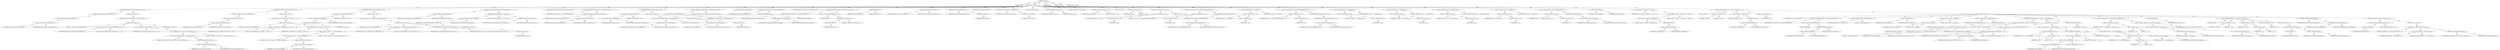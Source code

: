 digraph "execute" {  
"111669149696" [label = <(METHOD,execute)<SUB>140</SUB>> ]
"115964116992" [label = <(PARAM,this)<SUB>140</SUB>> ]
"25769803776" [label = <(BLOCK,&lt;empty&gt;,&lt;empty&gt;)<SUB>140</SUB>> ]
"47244640256" [label = <(CONTROL_STRUCTURE,IF,if (!destinationDirectory.isDirectory()))<SUB>141</SUB>> ]
"30064771072" [label = <(&lt;operator&gt;.logicalNot,!destinationDirectory.isDirectory())<SUB>141</SUB>> ]
"30064771073" [label = <(isDirectory,this.destinationDirectory.isDirectory())<SUB>141</SUB>> ]
"30064771074" [label = <(&lt;operator&gt;.fieldAccess,this.destinationDirectory)<SUB>141</SUB>> ]
"68719476752" [label = <(IDENTIFIER,this,this.destinationDirectory.isDirectory())> ]
"55834574848" [label = <(FIELD_IDENTIFIER,destinationDirectory,destinationDirectory)<SUB>141</SUB>> ]
"25769803777" [label = <(BLOCK,&lt;empty&gt;,&lt;empty&gt;)<SUB>141</SUB>> ]
"30064771075" [label = <(&lt;operator&gt;.throw,throw new BuildException(&quot;destination directory...)<SUB>142</SUB>> ]
"25769803778" [label = <(BLOCK,&lt;empty&gt;,&lt;empty&gt;)<SUB>142</SUB>> ]
"94489280512" [label = <(LOCAL,$obj0: org.apache.tools.ant.BuildException)<SUB>142</SUB>> ]
"30064771076" [label = <(&lt;operator&gt;.assignment,$obj0 = new BuildException(&quot;destination directo...)<SUB>142</SUB>> ]
"68719476753" [label = <(IDENTIFIER,$obj0,$obj0 = new BuildException(&quot;destination directo...)<SUB>142</SUB>> ]
"30064771077" [label = <(&lt;operator&gt;.alloc,new BuildException(&quot;destination directory &quot; + d...)<SUB>142</SUB>> ]
"30064771078" [label = <(&lt;init&gt;,new BuildException(&quot;destination directory &quot; + d...)<SUB>142</SUB>> ]
"68719476754" [label = <(IDENTIFIER,$obj0,new BuildException(&quot;destination directory &quot; + d...)<SUB>142</SUB>> ]
"30064771079" [label = <(&lt;operator&gt;.addition,&quot;destination directory &quot; + destinationDirectory...)<SUB>142</SUB>> ]
"30064771080" [label = <(&lt;operator&gt;.addition,&quot;destination directory &quot; + destinationDirectory...)<SUB>142</SUB>> ]
"90194313216" [label = <(LITERAL,&quot;destination directory &quot;,&quot;destination directory &quot; + destinationDirectory...)<SUB>142</SUB>> ]
"30064771081" [label = <(getPath,this.destinationDirectory.getPath())<SUB>143</SUB>> ]
"30064771082" [label = <(&lt;operator&gt;.fieldAccess,this.destinationDirectory)<SUB>143</SUB>> ]
"68719476755" [label = <(IDENTIFIER,this,this.destinationDirectory.getPath())> ]
"55834574849" [label = <(FIELD_IDENTIFIER,destinationDirectory,destinationDirectory)<SUB>143</SUB>> ]
"90194313217" [label = <(LITERAL,&quot; is not valid&quot;,&quot;destination directory &quot; + destinationDirectory...)<SUB>143</SUB>> ]
"68719476756" [label = <(IDENTIFIER,$obj0,&lt;empty&gt;)<SUB>142</SUB>> ]
"47244640257" [label = <(CONTROL_STRUCTURE,IF,if (!sourceDirectory.isDirectory()))<SUB>146</SUB>> ]
"30064771083" [label = <(&lt;operator&gt;.logicalNot,!sourceDirectory.isDirectory())<SUB>146</SUB>> ]
"30064771084" [label = <(isDirectory,this.sourceDirectory.isDirectory())<SUB>146</SUB>> ]
"30064771085" [label = <(&lt;operator&gt;.fieldAccess,this.sourceDirectory)<SUB>146</SUB>> ]
"68719476757" [label = <(IDENTIFIER,this,this.sourceDirectory.isDirectory())> ]
"55834574850" [label = <(FIELD_IDENTIFIER,sourceDirectory,sourceDirectory)<SUB>146</SUB>> ]
"25769803779" [label = <(BLOCK,&lt;empty&gt;,&lt;empty&gt;)<SUB>146</SUB>> ]
"30064771086" [label = <(&lt;operator&gt;.throw,throw new BuildException(&quot;src directory &quot; + sou...)<SUB>147</SUB>> ]
"25769803780" [label = <(BLOCK,&lt;empty&gt;,&lt;empty&gt;)<SUB>147</SUB>> ]
"94489280513" [label = <(LOCAL,$obj1: org.apache.tools.ant.BuildException)<SUB>147</SUB>> ]
"30064771087" [label = <(&lt;operator&gt;.assignment,$obj1 = new BuildException(&quot;src directory &quot; + s...)<SUB>147</SUB>> ]
"68719476758" [label = <(IDENTIFIER,$obj1,$obj1 = new BuildException(&quot;src directory &quot; + s...)<SUB>147</SUB>> ]
"30064771088" [label = <(&lt;operator&gt;.alloc,new BuildException(&quot;src directory &quot; + sourceDir...)<SUB>147</SUB>> ]
"30064771089" [label = <(&lt;init&gt;,new BuildException(&quot;src directory &quot; + sourceDir...)<SUB>147</SUB>> ]
"68719476759" [label = <(IDENTIFIER,$obj1,new BuildException(&quot;src directory &quot; + sourceDir...)<SUB>147</SUB>> ]
"30064771090" [label = <(&lt;operator&gt;.addition,&quot;src directory &quot; + sourceDirectory.getPath() + ...)<SUB>147</SUB>> ]
"30064771091" [label = <(&lt;operator&gt;.addition,&quot;src directory &quot; + sourceDirectory.getPath())<SUB>147</SUB>> ]
"90194313218" [label = <(LITERAL,&quot;src directory &quot;,&quot;src directory &quot; + sourceDirectory.getPath())<SUB>147</SUB>> ]
"30064771092" [label = <(getPath,this.sourceDirectory.getPath())<SUB>148</SUB>> ]
"30064771093" [label = <(&lt;operator&gt;.fieldAccess,this.sourceDirectory)<SUB>148</SUB>> ]
"68719476760" [label = <(IDENTIFIER,this,this.sourceDirectory.getPath())> ]
"55834574851" [label = <(FIELD_IDENTIFIER,sourceDirectory,sourceDirectory)<SUB>148</SUB>> ]
"90194313219" [label = <(LITERAL,&quot; is not valid&quot;,&quot;src directory &quot; + sourceDirectory.getPath() + ...)<SUB>148</SUB>> ]
"68719476761" [label = <(IDENTIFIER,$obj1,&lt;empty&gt;)<SUB>147</SUB>> ]
"47244640258" [label = <(CONTROL_STRUCTURE,IF,if (destinationPackage == null))<SUB>151</SUB>> ]
"30064771094" [label = <(&lt;operator&gt;.equals,destinationPackage == null)<SUB>151</SUB>> ]
"30064771095" [label = <(&lt;operator&gt;.fieldAccess,this.destinationPackage)<SUB>151</SUB>> ]
"68719476762" [label = <(IDENTIFIER,this,destinationPackage == null)> ]
"55834574852" [label = <(FIELD_IDENTIFIER,destinationPackage,destinationPackage)<SUB>151</SUB>> ]
"90194313220" [label = <(LITERAL,null,destinationPackage == null)<SUB>151</SUB>> ]
"25769803781" [label = <(BLOCK,&lt;empty&gt;,&lt;empty&gt;)<SUB>151</SUB>> ]
"30064771096" [label = <(&lt;operator&gt;.throw,throw new BuildException(&quot;package attribute mus...)<SUB>152</SUB>> ]
"25769803782" [label = <(BLOCK,&lt;empty&gt;,&lt;empty&gt;)<SUB>152</SUB>> ]
"94489280514" [label = <(LOCAL,$obj2: org.apache.tools.ant.BuildException)<SUB>152</SUB>> ]
"30064771097" [label = <(&lt;operator&gt;.assignment,$obj2 = new BuildException(&quot;package attribute m...)<SUB>152</SUB>> ]
"68719476763" [label = <(IDENTIFIER,$obj2,$obj2 = new BuildException(&quot;package attribute m...)<SUB>152</SUB>> ]
"30064771098" [label = <(&lt;operator&gt;.alloc,new BuildException(&quot;package attribute must be p...)<SUB>152</SUB>> ]
"30064771099" [label = <(&lt;init&gt;,new BuildException(&quot;package attribute must be p...)<SUB>152</SUB>> ]
"68719476764" [label = <(IDENTIFIER,$obj2,new BuildException(&quot;package attribute must be p...)<SUB>152</SUB>> ]
"90194313221" [label = <(LITERAL,&quot;package attribute must be present.&quot;,new BuildException(&quot;package attribute must be p...)<SUB>152</SUB>> ]
"30064771100" [label = <(getLocation,getLocation())<SUB>153</SUB>> ]
"68719476736" [label = <(IDENTIFIER,this,getLocation())<SUB>153</SUB>> ]
"68719476765" [label = <(IDENTIFIER,$obj2,&lt;empty&gt;)<SUB>152</SUB>> ]
"30064771101" [label = <(&lt;operator&gt;.assignment,this.pathToPackage = this.destinationPackage.re...)<SUB>157</SUB>> ]
"30064771102" [label = <(&lt;operator&gt;.fieldAccess,this.pathToPackage)<SUB>157</SUB>> ]
"68719476766" [label = <(IDENTIFIER,this,this.pathToPackage = this.destinationPackage.re...)> ]
"55834574853" [label = <(FIELD_IDENTIFIER,pathToPackage,pathToPackage)<SUB>157</SUB>> ]
"30064771103" [label = <(replace,this.destinationPackage.replace('.', File.separ...)<SUB>158</SUB>> ]
"30064771104" [label = <(&lt;operator&gt;.fieldAccess,this.destinationPackage)<SUB>158</SUB>> ]
"68719476737" [label = <(IDENTIFIER,this,this.destinationPackage.replace('.', File.separ...)<SUB>158</SUB>> ]
"55834574854" [label = <(FIELD_IDENTIFIER,destinationPackage,destinationPackage)<SUB>158</SUB>> ]
"90194313222" [label = <(LITERAL,'.',this.destinationPackage.replace('.', File.separ...)<SUB>158</SUB>> ]
"30064771105" [label = <(&lt;operator&gt;.fieldAccess,File.separatorChar)<SUB>158</SUB>> ]
"68719476767" [label = <(IDENTIFIER,File,this.destinationPackage.replace('.', File.separ...)<SUB>158</SUB>> ]
"55834574855" [label = <(FIELD_IDENTIFIER,separatorChar,separatorChar)<SUB>158</SUB>> ]
"94489280515" [label = <(LOCAL,DirectoryScanner ds: org.apache.tools.ant.DirectoryScanner)<SUB>160</SUB>> ]
"30064771106" [label = <(&lt;operator&gt;.assignment,DirectoryScanner ds = super.getDirectoryScanner...)<SUB>160</SUB>> ]
"68719476768" [label = <(IDENTIFIER,ds,DirectoryScanner ds = super.getDirectoryScanner...)<SUB>160</SUB>> ]
"30064771107" [label = <(getDirectoryScanner,getDirectoryScanner(sourceDirectory))<SUB>160</SUB>> ]
"68719476769" [label = <(IDENTIFIER,super,getDirectoryScanner(sourceDirectory))<SUB>160</SUB>> ]
"30064771108" [label = <(&lt;operator&gt;.fieldAccess,this.sourceDirectory)<SUB>160</SUB>> ]
"68719476770" [label = <(IDENTIFIER,this,getDirectoryScanner(sourceDirectory))> ]
"55834574856" [label = <(FIELD_IDENTIFIER,sourceDirectory,sourceDirectory)<SUB>160</SUB>> ]
"47244640259" [label = <(CONTROL_STRUCTURE,IF,if (compileClasspath == null))<SUB>163</SUB>> ]
"30064771109" [label = <(&lt;operator&gt;.equals,compileClasspath == null)<SUB>163</SUB>> ]
"30064771110" [label = <(&lt;operator&gt;.fieldAccess,this.compileClasspath)<SUB>163</SUB>> ]
"68719476771" [label = <(IDENTIFIER,this,compileClasspath == null)> ]
"55834574857" [label = <(FIELD_IDENTIFIER,compileClasspath,compileClasspath)<SUB>163</SUB>> ]
"90194313223" [label = <(LITERAL,null,compileClasspath == null)<SUB>163</SUB>> ]
"25769803783" [label = <(BLOCK,&lt;empty&gt;,&lt;empty&gt;)<SUB>163</SUB>> ]
"30064771111" [label = <(&lt;operator&gt;.assignment,this.compileClasspath = new Path(getProject()))<SUB>164</SUB>> ]
"30064771112" [label = <(&lt;operator&gt;.fieldAccess,this.compileClasspath)<SUB>164</SUB>> ]
"68719476772" [label = <(IDENTIFIER,this,this.compileClasspath = new Path(getProject()))> ]
"55834574858" [label = <(FIELD_IDENTIFIER,compileClasspath,compileClasspath)<SUB>164</SUB>> ]
"30064771113" [label = <(&lt;operator&gt;.alloc,new Path(getProject()))<SUB>164</SUB>> ]
"30064771114" [label = <(&lt;init&gt;,new Path(getProject()))<SUB>164</SUB>> ]
"30064771115" [label = <(&lt;operator&gt;.fieldAccess,this.compileClasspath)<SUB>164</SUB>> ]
"68719476773" [label = <(IDENTIFIER,this,new Path(getProject()))> ]
"55834574859" [label = <(FIELD_IDENTIFIER,compileClasspath,compileClasspath)<SUB>164</SUB>> ]
"30064771116" [label = <(getProject,getProject())<SUB>164</SUB>> ]
"68719476738" [label = <(IDENTIFIER,this,getProject())<SUB>164</SUB>> ]
"30064771117" [label = <(&lt;operator&gt;.assignment,this.compileClasspath = compileClasspath.concat...)<SUB>167</SUB>> ]
"30064771118" [label = <(&lt;operator&gt;.fieldAccess,this.compileClasspath)<SUB>167</SUB>> ]
"68719476774" [label = <(IDENTIFIER,this,this.compileClasspath = compileClasspath.concat...)> ]
"55834574860" [label = <(FIELD_IDENTIFIER,compileClasspath,compileClasspath)<SUB>167</SUB>> ]
"30064771119" [label = <(concatSystemClasspath,this.compileClasspath.concatSystemClasspath())<SUB>167</SUB>> ]
"30064771120" [label = <(&lt;operator&gt;.fieldAccess,this.compileClasspath)<SUB>167</SUB>> ]
"68719476775" [label = <(IDENTIFIER,this,this.compileClasspath.concatSystemClasspath())> ]
"55834574861" [label = <(FIELD_IDENTIFIER,compileClasspath,compileClasspath)<SUB>167</SUB>> ]
"94489280516" [label = <(LOCAL,String[] files: java.lang.String[])<SUB>168</SUB>> ]
"30064771121" [label = <(&lt;operator&gt;.assignment,String[] files = ds.getIncludedFiles())<SUB>168</SUB>> ]
"68719476776" [label = <(IDENTIFIER,files,String[] files = ds.getIncludedFiles())<SUB>168</SUB>> ]
"30064771122" [label = <(getIncludedFiles,getIncludedFiles())<SUB>168</SUB>> ]
"68719476777" [label = <(IDENTIFIER,ds,getIncludedFiles())<SUB>168</SUB>> ]
"94489280517" [label = <(LOCAL,Java helperTask: org.apache.tools.ant.taskdefs.Java)<SUB>174</SUB>> ]
"30064771123" [label = <(&lt;operator&gt;.assignment,Java helperTask = (Java) getProject().createTas...)<SUB>174</SUB>> ]
"68719476778" [label = <(IDENTIFIER,helperTask,Java helperTask = (Java) getProject().createTas...)<SUB>174</SUB>> ]
"30064771124" [label = <(&lt;operator&gt;.cast,(Java) getProject().createTask(&quot;java&quot;))<SUB>174</SUB>> ]
"180388626432" [label = <(TYPE_REF,Java,Java)<SUB>174</SUB>> ]
"30064771125" [label = <(createTask,getProject().createTask(&quot;java&quot;))<SUB>174</SUB>> ]
"30064771126" [label = <(getProject,getProject())<SUB>174</SUB>> ]
"68719476739" [label = <(IDENTIFIER,this,getProject())<SUB>174</SUB>> ]
"90194313224" [label = <(LITERAL,&quot;java&quot;,getProject().createTask(&quot;java&quot;))<SUB>174</SUB>> ]
"30064771127" [label = <(setFork,setFork(true))<SUB>175</SUB>> ]
"68719476779" [label = <(IDENTIFIER,helperTask,setFork(true))<SUB>175</SUB>> ]
"90194313225" [label = <(LITERAL,true,setFork(true))<SUB>175</SUB>> ]
"30064771128" [label = <(setClassname,setClassname(&quot;weblogic.jspc&quot;))<SUB>176</SUB>> ]
"68719476780" [label = <(IDENTIFIER,helperTask,setClassname(&quot;weblogic.jspc&quot;))<SUB>176</SUB>> ]
"90194313226" [label = <(LITERAL,&quot;weblogic.jspc&quot;,setClassname(&quot;weblogic.jspc&quot;))<SUB>176</SUB>> ]
"30064771129" [label = <(setTaskName,setTaskName(getTaskName()))<SUB>177</SUB>> ]
"68719476781" [label = <(IDENTIFIER,helperTask,setTaskName(getTaskName()))<SUB>177</SUB>> ]
"30064771130" [label = <(getTaskName,getTaskName())<SUB>177</SUB>> ]
"68719476740" [label = <(IDENTIFIER,this,getTaskName())<SUB>177</SUB>> ]
"94489280518" [label = <(LOCAL,String[] args: java.lang.String[])<SUB>178</SUB>> ]
"30064771131" [label = <(&lt;operator&gt;.assignment,String[] args = new String[12])<SUB>178</SUB>> ]
"68719476782" [label = <(IDENTIFIER,args,String[] args = new String[12])<SUB>178</SUB>> ]
"30064771132" [label = <(&lt;operator&gt;.alloc,new String[12])> ]
"90194313227" [label = <(LITERAL,12,new String[12])<SUB>178</SUB>> ]
"94489280519" [label = <(LOCAL,File jspFile: java.io.File)<SUB>180</SUB>> ]
"30064771133" [label = <(&lt;operator&gt;.assignment,File jspFile = null)<SUB>180</SUB>> ]
"68719476783" [label = <(IDENTIFIER,jspFile,File jspFile = null)<SUB>180</SUB>> ]
"90194313228" [label = <(LITERAL,null,File jspFile = null)<SUB>180</SUB>> ]
"94489280520" [label = <(LOCAL,String parents: java.lang.String)<SUB>181</SUB>> ]
"30064771134" [label = <(&lt;operator&gt;.assignment,String parents = &quot;&quot;)<SUB>181</SUB>> ]
"68719476784" [label = <(IDENTIFIER,parents,String parents = &quot;&quot;)<SUB>181</SUB>> ]
"90194313229" [label = <(LITERAL,&quot;&quot;,String parents = &quot;&quot;)<SUB>181</SUB>> ]
"94489280521" [label = <(LOCAL,int j: int)<SUB>182</SUB>> ]
"30064771135" [label = <(&lt;operator&gt;.assignment,int j = 0)<SUB>182</SUB>> ]
"68719476785" [label = <(IDENTIFIER,j,int j = 0)<SUB>182</SUB>> ]
"90194313230" [label = <(LITERAL,0,int j = 0)<SUB>182</SUB>> ]
"30064771136" [label = <(&lt;operator&gt;.assignment,args[j++] = &quot;-d&quot;)<SUB>184</SUB>> ]
"30064771137" [label = <(&lt;operator&gt;.indexAccess,args[j++])<SUB>184</SUB>> ]
"68719476786" [label = <(IDENTIFIER,args,args[j++] = &quot;-d&quot;)<SUB>184</SUB>> ]
"30064771138" [label = <(&lt;operator&gt;.postIncrement,j++)<SUB>184</SUB>> ]
"68719476787" [label = <(IDENTIFIER,j,j++)<SUB>184</SUB>> ]
"90194313231" [label = <(LITERAL,&quot;-d&quot;,args[j++] = &quot;-d&quot;)<SUB>184</SUB>> ]
"30064771139" [label = <(&lt;operator&gt;.assignment,args[j++] = destinationDirectory.getAbsolutePat...)<SUB>185</SUB>> ]
"30064771140" [label = <(&lt;operator&gt;.indexAccess,args[j++])<SUB>185</SUB>> ]
"68719476788" [label = <(IDENTIFIER,args,args[j++] = destinationDirectory.getAbsolutePat...)<SUB>185</SUB>> ]
"30064771141" [label = <(&lt;operator&gt;.postIncrement,j++)<SUB>185</SUB>> ]
"68719476789" [label = <(IDENTIFIER,j,j++)<SUB>185</SUB>> ]
"30064771142" [label = <(trim,this.destinationDirectory.getAbsolutePath().trim())<SUB>185</SUB>> ]
"30064771143" [label = <(getAbsolutePath,this.destinationDirectory.getAbsolutePath())<SUB>185</SUB>> ]
"30064771144" [label = <(&lt;operator&gt;.fieldAccess,this.destinationDirectory)<SUB>185</SUB>> ]
"68719476790" [label = <(IDENTIFIER,this,this.destinationDirectory.getAbsolutePath())> ]
"55834574862" [label = <(FIELD_IDENTIFIER,destinationDirectory,destinationDirectory)<SUB>185</SUB>> ]
"30064771145" [label = <(&lt;operator&gt;.assignment,args[j++] = &quot;-docroot&quot;)<SUB>186</SUB>> ]
"30064771146" [label = <(&lt;operator&gt;.indexAccess,args[j++])<SUB>186</SUB>> ]
"68719476791" [label = <(IDENTIFIER,args,args[j++] = &quot;-docroot&quot;)<SUB>186</SUB>> ]
"30064771147" [label = <(&lt;operator&gt;.postIncrement,j++)<SUB>186</SUB>> ]
"68719476792" [label = <(IDENTIFIER,j,j++)<SUB>186</SUB>> ]
"90194313232" [label = <(LITERAL,&quot;-docroot&quot;,args[j++] = &quot;-docroot&quot;)<SUB>186</SUB>> ]
"30064771148" [label = <(&lt;operator&gt;.assignment,args[j++] = sourceDirectory.getAbsolutePath().t...)<SUB>187</SUB>> ]
"30064771149" [label = <(&lt;operator&gt;.indexAccess,args[j++])<SUB>187</SUB>> ]
"68719476793" [label = <(IDENTIFIER,args,args[j++] = sourceDirectory.getAbsolutePath().t...)<SUB>187</SUB>> ]
"30064771150" [label = <(&lt;operator&gt;.postIncrement,j++)<SUB>187</SUB>> ]
"68719476794" [label = <(IDENTIFIER,j,j++)<SUB>187</SUB>> ]
"30064771151" [label = <(trim,this.sourceDirectory.getAbsolutePath().trim())<SUB>187</SUB>> ]
"30064771152" [label = <(getAbsolutePath,this.sourceDirectory.getAbsolutePath())<SUB>187</SUB>> ]
"30064771153" [label = <(&lt;operator&gt;.fieldAccess,this.sourceDirectory)<SUB>187</SUB>> ]
"68719476795" [label = <(IDENTIFIER,this,this.sourceDirectory.getAbsolutePath())> ]
"55834574863" [label = <(FIELD_IDENTIFIER,sourceDirectory,sourceDirectory)<SUB>187</SUB>> ]
"30064771154" [label = <(&lt;operator&gt;.assignment,args[j++] = &quot;-keepgenerated&quot;)<SUB>188</SUB>> ]
"30064771155" [label = <(&lt;operator&gt;.indexAccess,args[j++])<SUB>188</SUB>> ]
"68719476796" [label = <(IDENTIFIER,args,args[j++] = &quot;-keepgenerated&quot;)<SUB>188</SUB>> ]
"30064771156" [label = <(&lt;operator&gt;.postIncrement,j++)<SUB>188</SUB>> ]
"68719476797" [label = <(IDENTIFIER,j,j++)<SUB>188</SUB>> ]
"90194313233" [label = <(LITERAL,&quot;-keepgenerated&quot;,args[j++] = &quot;-keepgenerated&quot;)<SUB>188</SUB>> ]
"30064771157" [label = <(&lt;operator&gt;.assignment,args[j++] = &quot;-compilerclass&quot;)<SUB>191</SUB>> ]
"30064771158" [label = <(&lt;operator&gt;.indexAccess,args[j++])<SUB>191</SUB>> ]
"68719476798" [label = <(IDENTIFIER,args,args[j++] = &quot;-compilerclass&quot;)<SUB>191</SUB>> ]
"30064771159" [label = <(&lt;operator&gt;.postIncrement,j++)<SUB>191</SUB>> ]
"68719476799" [label = <(IDENTIFIER,j,j++)<SUB>191</SUB>> ]
"90194313234" [label = <(LITERAL,&quot;-compilerclass&quot;,args[j++] = &quot;-compilerclass&quot;)<SUB>191</SUB>> ]
"30064771160" [label = <(&lt;operator&gt;.assignment,args[j++] = &quot;sun.tools.javac.Main&quot;)<SUB>192</SUB>> ]
"30064771161" [label = <(&lt;operator&gt;.indexAccess,args[j++])<SUB>192</SUB>> ]
"68719476800" [label = <(IDENTIFIER,args,args[j++] = &quot;sun.tools.javac.Main&quot;)<SUB>192</SUB>> ]
"30064771162" [label = <(&lt;operator&gt;.postIncrement,j++)<SUB>192</SUB>> ]
"68719476801" [label = <(IDENTIFIER,j,j++)<SUB>192</SUB>> ]
"90194313235" [label = <(LITERAL,&quot;sun.tools.javac.Main&quot;,args[j++] = &quot;sun.tools.javac.Main&quot;)<SUB>192</SUB>> ]
"30064771163" [label = <(&lt;operator&gt;.assignment,args[j++] = &quot;-classpath&quot;)<SUB>196</SUB>> ]
"30064771164" [label = <(&lt;operator&gt;.indexAccess,args[j++])<SUB>196</SUB>> ]
"68719476802" [label = <(IDENTIFIER,args,args[j++] = &quot;-classpath&quot;)<SUB>196</SUB>> ]
"30064771165" [label = <(&lt;operator&gt;.postIncrement,j++)<SUB>196</SUB>> ]
"68719476803" [label = <(IDENTIFIER,j,j++)<SUB>196</SUB>> ]
"90194313236" [label = <(LITERAL,&quot;-classpath&quot;,args[j++] = &quot;-classpath&quot;)<SUB>196</SUB>> ]
"30064771166" [label = <(&lt;operator&gt;.assignment,args[j++] = compileClasspath.toString())<SUB>197</SUB>> ]
"30064771167" [label = <(&lt;operator&gt;.indexAccess,args[j++])<SUB>197</SUB>> ]
"68719476804" [label = <(IDENTIFIER,args,args[j++] = compileClasspath.toString())<SUB>197</SUB>> ]
"30064771168" [label = <(&lt;operator&gt;.postIncrement,j++)<SUB>197</SUB>> ]
"68719476805" [label = <(IDENTIFIER,j,j++)<SUB>197</SUB>> ]
"30064771169" [label = <(toString,this.compileClasspath.toString())<SUB>197</SUB>> ]
"30064771170" [label = <(&lt;operator&gt;.fieldAccess,this.compileClasspath)<SUB>197</SUB>> ]
"68719476806" [label = <(IDENTIFIER,this,this.compileClasspath.toString())> ]
"55834574864" [label = <(FIELD_IDENTIFIER,compileClasspath,compileClasspath)<SUB>197</SUB>> ]
"30064771171" [label = <(scanDir,this.scanDir(files))<SUB>199</SUB>> ]
"68719476741" [label = <(IDENTIFIER,this,this.scanDir(files))<SUB>199</SUB>> ]
"68719476807" [label = <(IDENTIFIER,files,this.scanDir(files))<SUB>199</SUB>> ]
"30064771172" [label = <(log,log(&quot;Compiling &quot; + filesToDo.size() + &quot; JSP fil...)<SUB>200</SUB>> ]
"68719476742" [label = <(IDENTIFIER,this,log(&quot;Compiling &quot; + filesToDo.size() + &quot; JSP fil...)<SUB>200</SUB>> ]
"30064771173" [label = <(&lt;operator&gt;.addition,&quot;Compiling &quot; + filesToDo.size() + &quot; JSP files&quot;)<SUB>200</SUB>> ]
"30064771174" [label = <(&lt;operator&gt;.addition,&quot;Compiling &quot; + filesToDo.size())<SUB>200</SUB>> ]
"90194313237" [label = <(LITERAL,&quot;Compiling &quot;,&quot;Compiling &quot; + filesToDo.size())<SUB>200</SUB>> ]
"30064771175" [label = <(size,this.filesToDo.size())<SUB>200</SUB>> ]
"30064771176" [label = <(&lt;operator&gt;.fieldAccess,this.filesToDo)<SUB>200</SUB>> ]
"68719476808" [label = <(IDENTIFIER,this,this.filesToDo.size())> ]
"55834574865" [label = <(FIELD_IDENTIFIER,filesToDo,filesToDo)<SUB>200</SUB>> ]
"90194313238" [label = <(LITERAL,&quot; JSP files&quot;,&quot;Compiling &quot; + filesToDo.size() + &quot; JSP files&quot;)<SUB>200</SUB>> ]
"47244640260" [label = <(CONTROL_STRUCTURE,FOR,for (int i = 0; Some(i &lt; filesToDo.size()); i++))<SUB>202</SUB>> ]
"94489280522" [label = <(LOCAL,int i: int)<SUB>202</SUB>> ]
"30064771177" [label = <(&lt;operator&gt;.assignment,int i = 0)<SUB>202</SUB>> ]
"68719476809" [label = <(IDENTIFIER,i,int i = 0)<SUB>202</SUB>> ]
"90194313239" [label = <(LITERAL,0,int i = 0)<SUB>202</SUB>> ]
"30064771178" [label = <(&lt;operator&gt;.lessThan,i &lt; filesToDo.size())<SUB>202</SUB>> ]
"68719476810" [label = <(IDENTIFIER,i,i &lt; filesToDo.size())<SUB>202</SUB>> ]
"30064771179" [label = <(size,this.filesToDo.size())<SUB>202</SUB>> ]
"30064771180" [label = <(&lt;operator&gt;.fieldAccess,this.filesToDo)<SUB>202</SUB>> ]
"68719476811" [label = <(IDENTIFIER,this,this.filesToDo.size())> ]
"55834574866" [label = <(FIELD_IDENTIFIER,filesToDo,filesToDo)<SUB>202</SUB>> ]
"30064771181" [label = <(&lt;operator&gt;.postIncrement,i++)<SUB>202</SUB>> ]
"68719476812" [label = <(IDENTIFIER,i,i++)<SUB>202</SUB>> ]
"25769803784" [label = <(BLOCK,&lt;empty&gt;,&lt;empty&gt;)<SUB>202</SUB>> ]
"94489280523" [label = <(LOCAL,String filename: java.lang.String)<SUB>207</SUB>> ]
"30064771182" [label = <(&lt;operator&gt;.assignment,String filename = (String) filesToDo.elementAt(i))<SUB>207</SUB>> ]
"68719476813" [label = <(IDENTIFIER,filename,String filename = (String) filesToDo.elementAt(i))<SUB>207</SUB>> ]
"30064771183" [label = <(&lt;operator&gt;.cast,(String) filesToDo.elementAt(i))<SUB>207</SUB>> ]
"180388626433" [label = <(TYPE_REF,String,String)<SUB>207</SUB>> ]
"30064771184" [label = <(elementAt,this.filesToDo.elementAt(i))<SUB>207</SUB>> ]
"30064771185" [label = <(&lt;operator&gt;.fieldAccess,this.filesToDo)<SUB>207</SUB>> ]
"68719476814" [label = <(IDENTIFIER,this,this.filesToDo.elementAt(i))> ]
"55834574867" [label = <(FIELD_IDENTIFIER,filesToDo,filesToDo)<SUB>207</SUB>> ]
"68719476815" [label = <(IDENTIFIER,i,this.filesToDo.elementAt(i))<SUB>207</SUB>> ]
"30064771186" [label = <(&lt;operator&gt;.assignment,jspFile = new File(filename))<SUB>208</SUB>> ]
"68719476816" [label = <(IDENTIFIER,jspFile,jspFile = new File(filename))<SUB>208</SUB>> ]
"30064771187" [label = <(&lt;operator&gt;.alloc,new File(filename))<SUB>208</SUB>> ]
"30064771188" [label = <(&lt;init&gt;,new File(filename))<SUB>208</SUB>> ]
"68719476817" [label = <(IDENTIFIER,jspFile,new File(filename))<SUB>208</SUB>> ]
"68719476818" [label = <(IDENTIFIER,filename,new File(filename))<SUB>208</SUB>> ]
"30064771189" [label = <(&lt;operator&gt;.assignment,args[j] = &quot;-package&quot;)<SUB>209</SUB>> ]
"30064771190" [label = <(&lt;operator&gt;.indexAccess,args[j])<SUB>209</SUB>> ]
"68719476819" [label = <(IDENTIFIER,args,args[j] = &quot;-package&quot;)<SUB>209</SUB>> ]
"68719476820" [label = <(IDENTIFIER,j,args[j] = &quot;-package&quot;)<SUB>209</SUB>> ]
"90194313240" [label = <(LITERAL,&quot;-package&quot;,args[j] = &quot;-package&quot;)<SUB>209</SUB>> ]
"30064771191" [label = <(&lt;operator&gt;.assignment,parents = jspFile.getParent())<SUB>210</SUB>> ]
"68719476821" [label = <(IDENTIFIER,parents,parents = jspFile.getParent())<SUB>210</SUB>> ]
"30064771192" [label = <(getParent,jspFile.getParent())<SUB>210</SUB>> ]
"68719476822" [label = <(IDENTIFIER,jspFile,jspFile.getParent())<SUB>210</SUB>> ]
"47244640261" [label = <(CONTROL_STRUCTURE,IF,if ((parents != null) &amp;&amp; (!(&quot;&quot;).equals(parents))))<SUB>211</SUB>> ]
"30064771193" [label = <(&lt;operator&gt;.logicalAnd,(parents != null) &amp;&amp; (!(&quot;&quot;).equals(parents)))<SUB>211</SUB>> ]
"30064771194" [label = <(&lt;operator&gt;.notEquals,parents != null)<SUB>211</SUB>> ]
"68719476823" [label = <(IDENTIFIER,parents,parents != null)<SUB>211</SUB>> ]
"90194313241" [label = <(LITERAL,null,parents != null)<SUB>211</SUB>> ]
"30064771195" [label = <(&lt;operator&gt;.logicalNot,!(&quot;&quot;).equals(parents))<SUB>211</SUB>> ]
"30064771196" [label = <(equals,this.equals(parents))<SUB>211</SUB>> ]
"90194313242" [label = <(LITERAL,&quot;&quot;,this.equals(parents))<SUB>211</SUB>> ]
"68719476824" [label = <(IDENTIFIER,parents,this.equals(parents))<SUB>211</SUB>> ]
"25769803785" [label = <(BLOCK,&lt;empty&gt;,&lt;empty&gt;)<SUB>211</SUB>> ]
"30064771197" [label = <(&lt;operator&gt;.assignment,parents = this.replaceString(parents, File.sepa...)<SUB>212</SUB>> ]
"68719476825" [label = <(IDENTIFIER,parents,parents = this.replaceString(parents, File.sepa...)<SUB>212</SUB>> ]
"30064771198" [label = <(replaceString,this.replaceString(parents, File.separator, &quot;_.&quot;))<SUB>212</SUB>> ]
"68719476743" [label = <(IDENTIFIER,this,this.replaceString(parents, File.separator, &quot;_.&quot;))<SUB>212</SUB>> ]
"68719476826" [label = <(IDENTIFIER,parents,this.replaceString(parents, File.separator, &quot;_.&quot;))<SUB>212</SUB>> ]
"30064771199" [label = <(&lt;operator&gt;.fieldAccess,File.separator)<SUB>212</SUB>> ]
"68719476827" [label = <(IDENTIFIER,File,this.replaceString(parents, File.separator, &quot;_.&quot;))<SUB>212</SUB>> ]
"55834574868" [label = <(FIELD_IDENTIFIER,separator,separator)<SUB>212</SUB>> ]
"90194313243" [label = <(LITERAL,&quot;_.&quot;,this.replaceString(parents, File.separator, &quot;_.&quot;))<SUB>212</SUB>> ]
"30064771200" [label = <(&lt;operator&gt;.assignment,args[j + 1] = destinationPackage + &quot;.&quot; + &quot;_&quot; + ...)<SUB>213</SUB>> ]
"30064771201" [label = <(&lt;operator&gt;.indexAccess,args[j + 1])<SUB>213</SUB>> ]
"68719476828" [label = <(IDENTIFIER,args,args[j + 1] = destinationPackage + &quot;.&quot; + &quot;_&quot; + ...)<SUB>213</SUB>> ]
"30064771202" [label = <(&lt;operator&gt;.addition,j + 1)<SUB>213</SUB>> ]
"68719476829" [label = <(IDENTIFIER,j,j + 1)<SUB>213</SUB>> ]
"90194313244" [label = <(LITERAL,1,j + 1)<SUB>213</SUB>> ]
"30064771203" [label = <(&lt;operator&gt;.addition,destinationPackage + &quot;.&quot; + &quot;_&quot; + parents)<SUB>213</SUB>> ]
"30064771204" [label = <(&lt;operator&gt;.addition,destinationPackage + &quot;.&quot; + &quot;_&quot;)<SUB>213</SUB>> ]
"30064771205" [label = <(&lt;operator&gt;.addition,destinationPackage + &quot;.&quot;)<SUB>213</SUB>> ]
"30064771206" [label = <(&lt;operator&gt;.fieldAccess,this.destinationPackage)<SUB>213</SUB>> ]
"68719476830" [label = <(IDENTIFIER,this,destinationPackage + &quot;.&quot;)> ]
"55834574869" [label = <(FIELD_IDENTIFIER,destinationPackage,destinationPackage)<SUB>213</SUB>> ]
"90194313245" [label = <(LITERAL,&quot;.&quot;,destinationPackage + &quot;.&quot;)<SUB>213</SUB>> ]
"90194313246" [label = <(LITERAL,&quot;_&quot;,destinationPackage + &quot;.&quot; + &quot;_&quot;)<SUB>213</SUB>> ]
"68719476831" [label = <(IDENTIFIER,parents,destinationPackage + &quot;.&quot; + &quot;_&quot; + parents)<SUB>213</SUB>> ]
"47244640262" [label = <(CONTROL_STRUCTURE,ELSE,else)<SUB>214</SUB>> ]
"25769803786" [label = <(BLOCK,&lt;empty&gt;,&lt;empty&gt;)<SUB>214</SUB>> ]
"30064771207" [label = <(&lt;operator&gt;.assignment,args[j + 1] = destinationPackage)<SUB>215</SUB>> ]
"30064771208" [label = <(&lt;operator&gt;.indexAccess,args[j + 1])<SUB>215</SUB>> ]
"68719476832" [label = <(IDENTIFIER,args,args[j + 1] = destinationPackage)<SUB>215</SUB>> ]
"30064771209" [label = <(&lt;operator&gt;.addition,j + 1)<SUB>215</SUB>> ]
"68719476833" [label = <(IDENTIFIER,j,j + 1)<SUB>215</SUB>> ]
"90194313247" [label = <(LITERAL,1,j + 1)<SUB>215</SUB>> ]
"30064771210" [label = <(&lt;operator&gt;.fieldAccess,this.destinationPackage)<SUB>215</SUB>> ]
"68719476834" [label = <(IDENTIFIER,this,args[j + 1] = destinationPackage)> ]
"55834574870" [label = <(FIELD_IDENTIFIER,destinationPackage,destinationPackage)<SUB>215</SUB>> ]
"30064771211" [label = <(&lt;operator&gt;.assignment,args[j + 2] = sourceDirectory + File.separator ...)<SUB>219</SUB>> ]
"30064771212" [label = <(&lt;operator&gt;.indexAccess,args[j + 2])<SUB>219</SUB>> ]
"68719476835" [label = <(IDENTIFIER,args,args[j + 2] = sourceDirectory + File.separator ...)<SUB>219</SUB>> ]
"30064771213" [label = <(&lt;operator&gt;.addition,j + 2)<SUB>219</SUB>> ]
"68719476836" [label = <(IDENTIFIER,j,j + 2)<SUB>219</SUB>> ]
"90194313248" [label = <(LITERAL,2,j + 2)<SUB>219</SUB>> ]
"30064771214" [label = <(&lt;operator&gt;.addition,sourceDirectory + File.separator + filename)<SUB>219</SUB>> ]
"30064771215" [label = <(&lt;operator&gt;.addition,sourceDirectory + File.separator)<SUB>219</SUB>> ]
"30064771216" [label = <(&lt;operator&gt;.fieldAccess,this.sourceDirectory)<SUB>219</SUB>> ]
"68719476837" [label = <(IDENTIFIER,this,sourceDirectory + File.separator)> ]
"55834574871" [label = <(FIELD_IDENTIFIER,sourceDirectory,sourceDirectory)<SUB>219</SUB>> ]
"30064771217" [label = <(&lt;operator&gt;.fieldAccess,File.separator)<SUB>219</SUB>> ]
"68719476838" [label = <(IDENTIFIER,File,sourceDirectory + File.separator)<SUB>219</SUB>> ]
"55834574872" [label = <(FIELD_IDENTIFIER,separator,separator)<SUB>219</SUB>> ]
"68719476839" [label = <(IDENTIFIER,filename,sourceDirectory + File.separator + filename)<SUB>219</SUB>> ]
"30064771218" [label = <(clearArgs,clearArgs())<SUB>220</SUB>> ]
"68719476840" [label = <(IDENTIFIER,helperTask,clearArgs())<SUB>220</SUB>> ]
"47244640263" [label = <(CONTROL_STRUCTURE,FOR,for (int x = 0; Some(x &lt; j + 3); x++))<SUB>222</SUB>> ]
"94489280524" [label = <(LOCAL,int x: int)<SUB>222</SUB>> ]
"30064771219" [label = <(&lt;operator&gt;.assignment,int x = 0)<SUB>222</SUB>> ]
"68719476841" [label = <(IDENTIFIER,x,int x = 0)<SUB>222</SUB>> ]
"90194313249" [label = <(LITERAL,0,int x = 0)<SUB>222</SUB>> ]
"30064771220" [label = <(&lt;operator&gt;.lessThan,x &lt; j + 3)<SUB>222</SUB>> ]
"68719476842" [label = <(IDENTIFIER,x,x &lt; j + 3)<SUB>222</SUB>> ]
"30064771221" [label = <(&lt;operator&gt;.addition,j + 3)<SUB>222</SUB>> ]
"68719476843" [label = <(IDENTIFIER,j,j + 3)<SUB>222</SUB>> ]
"90194313250" [label = <(LITERAL,3,j + 3)<SUB>222</SUB>> ]
"30064771222" [label = <(&lt;operator&gt;.postIncrement,x++)<SUB>222</SUB>> ]
"68719476844" [label = <(IDENTIFIER,x,x++)<SUB>222</SUB>> ]
"25769803787" [label = <(BLOCK,&lt;empty&gt;,&lt;empty&gt;)<SUB>222</SUB>> ]
"30064771223" [label = <(setValue,createArg().setValue(args[x]))<SUB>223</SUB>> ]
"30064771224" [label = <(createArg,createArg())<SUB>223</SUB>> ]
"68719476845" [label = <(IDENTIFIER,helperTask,createArg())<SUB>223</SUB>> ]
"30064771225" [label = <(&lt;operator&gt;.indexAccess,args[x])<SUB>223</SUB>> ]
"68719476846" [label = <(IDENTIFIER,args,createArg().setValue(args[x]))<SUB>223</SUB>> ]
"68719476847" [label = <(IDENTIFIER,x,createArg().setValue(args[x]))<SUB>223</SUB>> ]
"30064771226" [label = <(setClasspath,setClasspath(compileClasspath))<SUB>226</SUB>> ]
"68719476848" [label = <(IDENTIFIER,helperTask,setClasspath(compileClasspath))<SUB>226</SUB>> ]
"30064771227" [label = <(&lt;operator&gt;.fieldAccess,this.compileClasspath)<SUB>226</SUB>> ]
"68719476849" [label = <(IDENTIFIER,this,setClasspath(compileClasspath))> ]
"55834574873" [label = <(FIELD_IDENTIFIER,compileClasspath,compileClasspath)<SUB>226</SUB>> ]
"47244640264" [label = <(CONTROL_STRUCTURE,IF,if (helperTask.executeJava() != 0))<SUB>227</SUB>> ]
"30064771228" [label = <(&lt;operator&gt;.notEquals,helperTask.executeJava() != 0)<SUB>227</SUB>> ]
"30064771229" [label = <(executeJava,executeJava())<SUB>227</SUB>> ]
"68719476850" [label = <(IDENTIFIER,helperTask,executeJava())<SUB>227</SUB>> ]
"90194313251" [label = <(LITERAL,0,helperTask.executeJava() != 0)<SUB>227</SUB>> ]
"25769803788" [label = <(BLOCK,&lt;empty&gt;,&lt;empty&gt;)<SUB>227</SUB>> ]
"30064771230" [label = <(log,log(filename + &quot; failed to compile&quot;, Project.MS...)<SUB>228</SUB>> ]
"68719476744" [label = <(IDENTIFIER,this,log(filename + &quot; failed to compile&quot;, Project.MS...)<SUB>228</SUB>> ]
"30064771231" [label = <(&lt;operator&gt;.addition,filename + &quot; failed to compile&quot;)<SUB>228</SUB>> ]
"68719476851" [label = <(IDENTIFIER,filename,filename + &quot; failed to compile&quot;)<SUB>228</SUB>> ]
"90194313252" [label = <(LITERAL,&quot; failed to compile&quot;,filename + &quot; failed to compile&quot;)<SUB>228</SUB>> ]
"30064771232" [label = <(&lt;operator&gt;.fieldAccess,Project.MSG_WARN)<SUB>228</SUB>> ]
"68719476852" [label = <(IDENTIFIER,Project,log(filename + &quot; failed to compile&quot;, Project.MS...)<SUB>228</SUB>> ]
"55834574874" [label = <(FIELD_IDENTIFIER,MSG_WARN,MSG_WARN)<SUB>228</SUB>> ]
"133143986182" [label = <(MODIFIER,PUBLIC)> ]
"133143986183" [label = <(MODIFIER,VIRTUAL)> ]
"128849018880" [label = <(METHOD_RETURN,void)<SUB>140</SUB>> ]
  "111669149696" -> "115964116992"  [ label = "AST: "] 
  "111669149696" -> "25769803776"  [ label = "AST: "] 
  "111669149696" -> "133143986182"  [ label = "AST: "] 
  "111669149696" -> "133143986183"  [ label = "AST: "] 
  "111669149696" -> "128849018880"  [ label = "AST: "] 
  "25769803776" -> "47244640256"  [ label = "AST: "] 
  "25769803776" -> "47244640257"  [ label = "AST: "] 
  "25769803776" -> "47244640258"  [ label = "AST: "] 
  "25769803776" -> "30064771101"  [ label = "AST: "] 
  "25769803776" -> "94489280515"  [ label = "AST: "] 
  "25769803776" -> "30064771106"  [ label = "AST: "] 
  "25769803776" -> "47244640259"  [ label = "AST: "] 
  "25769803776" -> "30064771117"  [ label = "AST: "] 
  "25769803776" -> "94489280516"  [ label = "AST: "] 
  "25769803776" -> "30064771121"  [ label = "AST: "] 
  "25769803776" -> "94489280517"  [ label = "AST: "] 
  "25769803776" -> "30064771123"  [ label = "AST: "] 
  "25769803776" -> "30064771127"  [ label = "AST: "] 
  "25769803776" -> "30064771128"  [ label = "AST: "] 
  "25769803776" -> "30064771129"  [ label = "AST: "] 
  "25769803776" -> "94489280518"  [ label = "AST: "] 
  "25769803776" -> "30064771131"  [ label = "AST: "] 
  "25769803776" -> "94489280519"  [ label = "AST: "] 
  "25769803776" -> "30064771133"  [ label = "AST: "] 
  "25769803776" -> "94489280520"  [ label = "AST: "] 
  "25769803776" -> "30064771134"  [ label = "AST: "] 
  "25769803776" -> "94489280521"  [ label = "AST: "] 
  "25769803776" -> "30064771135"  [ label = "AST: "] 
  "25769803776" -> "30064771136"  [ label = "AST: "] 
  "25769803776" -> "30064771139"  [ label = "AST: "] 
  "25769803776" -> "30064771145"  [ label = "AST: "] 
  "25769803776" -> "30064771148"  [ label = "AST: "] 
  "25769803776" -> "30064771154"  [ label = "AST: "] 
  "25769803776" -> "30064771157"  [ label = "AST: "] 
  "25769803776" -> "30064771160"  [ label = "AST: "] 
  "25769803776" -> "30064771163"  [ label = "AST: "] 
  "25769803776" -> "30064771166"  [ label = "AST: "] 
  "25769803776" -> "30064771171"  [ label = "AST: "] 
  "25769803776" -> "30064771172"  [ label = "AST: "] 
  "25769803776" -> "47244640260"  [ label = "AST: "] 
  "47244640256" -> "30064771072"  [ label = "AST: "] 
  "47244640256" -> "25769803777"  [ label = "AST: "] 
  "30064771072" -> "30064771073"  [ label = "AST: "] 
  "30064771073" -> "30064771074"  [ label = "AST: "] 
  "30064771074" -> "68719476752"  [ label = "AST: "] 
  "30064771074" -> "55834574848"  [ label = "AST: "] 
  "25769803777" -> "30064771075"  [ label = "AST: "] 
  "30064771075" -> "25769803778"  [ label = "AST: "] 
  "25769803778" -> "94489280512"  [ label = "AST: "] 
  "25769803778" -> "30064771076"  [ label = "AST: "] 
  "25769803778" -> "30064771078"  [ label = "AST: "] 
  "25769803778" -> "68719476756"  [ label = "AST: "] 
  "30064771076" -> "68719476753"  [ label = "AST: "] 
  "30064771076" -> "30064771077"  [ label = "AST: "] 
  "30064771078" -> "68719476754"  [ label = "AST: "] 
  "30064771078" -> "30064771079"  [ label = "AST: "] 
  "30064771079" -> "30064771080"  [ label = "AST: "] 
  "30064771079" -> "90194313217"  [ label = "AST: "] 
  "30064771080" -> "90194313216"  [ label = "AST: "] 
  "30064771080" -> "30064771081"  [ label = "AST: "] 
  "30064771081" -> "30064771082"  [ label = "AST: "] 
  "30064771082" -> "68719476755"  [ label = "AST: "] 
  "30064771082" -> "55834574849"  [ label = "AST: "] 
  "47244640257" -> "30064771083"  [ label = "AST: "] 
  "47244640257" -> "25769803779"  [ label = "AST: "] 
  "30064771083" -> "30064771084"  [ label = "AST: "] 
  "30064771084" -> "30064771085"  [ label = "AST: "] 
  "30064771085" -> "68719476757"  [ label = "AST: "] 
  "30064771085" -> "55834574850"  [ label = "AST: "] 
  "25769803779" -> "30064771086"  [ label = "AST: "] 
  "30064771086" -> "25769803780"  [ label = "AST: "] 
  "25769803780" -> "94489280513"  [ label = "AST: "] 
  "25769803780" -> "30064771087"  [ label = "AST: "] 
  "25769803780" -> "30064771089"  [ label = "AST: "] 
  "25769803780" -> "68719476761"  [ label = "AST: "] 
  "30064771087" -> "68719476758"  [ label = "AST: "] 
  "30064771087" -> "30064771088"  [ label = "AST: "] 
  "30064771089" -> "68719476759"  [ label = "AST: "] 
  "30064771089" -> "30064771090"  [ label = "AST: "] 
  "30064771090" -> "30064771091"  [ label = "AST: "] 
  "30064771090" -> "90194313219"  [ label = "AST: "] 
  "30064771091" -> "90194313218"  [ label = "AST: "] 
  "30064771091" -> "30064771092"  [ label = "AST: "] 
  "30064771092" -> "30064771093"  [ label = "AST: "] 
  "30064771093" -> "68719476760"  [ label = "AST: "] 
  "30064771093" -> "55834574851"  [ label = "AST: "] 
  "47244640258" -> "30064771094"  [ label = "AST: "] 
  "47244640258" -> "25769803781"  [ label = "AST: "] 
  "30064771094" -> "30064771095"  [ label = "AST: "] 
  "30064771094" -> "90194313220"  [ label = "AST: "] 
  "30064771095" -> "68719476762"  [ label = "AST: "] 
  "30064771095" -> "55834574852"  [ label = "AST: "] 
  "25769803781" -> "30064771096"  [ label = "AST: "] 
  "30064771096" -> "25769803782"  [ label = "AST: "] 
  "25769803782" -> "94489280514"  [ label = "AST: "] 
  "25769803782" -> "30064771097"  [ label = "AST: "] 
  "25769803782" -> "30064771099"  [ label = "AST: "] 
  "25769803782" -> "68719476765"  [ label = "AST: "] 
  "30064771097" -> "68719476763"  [ label = "AST: "] 
  "30064771097" -> "30064771098"  [ label = "AST: "] 
  "30064771099" -> "68719476764"  [ label = "AST: "] 
  "30064771099" -> "90194313221"  [ label = "AST: "] 
  "30064771099" -> "30064771100"  [ label = "AST: "] 
  "30064771100" -> "68719476736"  [ label = "AST: "] 
  "30064771101" -> "30064771102"  [ label = "AST: "] 
  "30064771101" -> "30064771103"  [ label = "AST: "] 
  "30064771102" -> "68719476766"  [ label = "AST: "] 
  "30064771102" -> "55834574853"  [ label = "AST: "] 
  "30064771103" -> "30064771104"  [ label = "AST: "] 
  "30064771103" -> "90194313222"  [ label = "AST: "] 
  "30064771103" -> "30064771105"  [ label = "AST: "] 
  "30064771104" -> "68719476737"  [ label = "AST: "] 
  "30064771104" -> "55834574854"  [ label = "AST: "] 
  "30064771105" -> "68719476767"  [ label = "AST: "] 
  "30064771105" -> "55834574855"  [ label = "AST: "] 
  "30064771106" -> "68719476768"  [ label = "AST: "] 
  "30064771106" -> "30064771107"  [ label = "AST: "] 
  "30064771107" -> "68719476769"  [ label = "AST: "] 
  "30064771107" -> "30064771108"  [ label = "AST: "] 
  "30064771108" -> "68719476770"  [ label = "AST: "] 
  "30064771108" -> "55834574856"  [ label = "AST: "] 
  "47244640259" -> "30064771109"  [ label = "AST: "] 
  "47244640259" -> "25769803783"  [ label = "AST: "] 
  "30064771109" -> "30064771110"  [ label = "AST: "] 
  "30064771109" -> "90194313223"  [ label = "AST: "] 
  "30064771110" -> "68719476771"  [ label = "AST: "] 
  "30064771110" -> "55834574857"  [ label = "AST: "] 
  "25769803783" -> "30064771111"  [ label = "AST: "] 
  "25769803783" -> "30064771114"  [ label = "AST: "] 
  "30064771111" -> "30064771112"  [ label = "AST: "] 
  "30064771111" -> "30064771113"  [ label = "AST: "] 
  "30064771112" -> "68719476772"  [ label = "AST: "] 
  "30064771112" -> "55834574858"  [ label = "AST: "] 
  "30064771114" -> "30064771115"  [ label = "AST: "] 
  "30064771114" -> "30064771116"  [ label = "AST: "] 
  "30064771115" -> "68719476773"  [ label = "AST: "] 
  "30064771115" -> "55834574859"  [ label = "AST: "] 
  "30064771116" -> "68719476738"  [ label = "AST: "] 
  "30064771117" -> "30064771118"  [ label = "AST: "] 
  "30064771117" -> "30064771119"  [ label = "AST: "] 
  "30064771118" -> "68719476774"  [ label = "AST: "] 
  "30064771118" -> "55834574860"  [ label = "AST: "] 
  "30064771119" -> "30064771120"  [ label = "AST: "] 
  "30064771120" -> "68719476775"  [ label = "AST: "] 
  "30064771120" -> "55834574861"  [ label = "AST: "] 
  "30064771121" -> "68719476776"  [ label = "AST: "] 
  "30064771121" -> "30064771122"  [ label = "AST: "] 
  "30064771122" -> "68719476777"  [ label = "AST: "] 
  "30064771123" -> "68719476778"  [ label = "AST: "] 
  "30064771123" -> "30064771124"  [ label = "AST: "] 
  "30064771124" -> "180388626432"  [ label = "AST: "] 
  "30064771124" -> "30064771125"  [ label = "AST: "] 
  "30064771125" -> "30064771126"  [ label = "AST: "] 
  "30064771125" -> "90194313224"  [ label = "AST: "] 
  "30064771126" -> "68719476739"  [ label = "AST: "] 
  "30064771127" -> "68719476779"  [ label = "AST: "] 
  "30064771127" -> "90194313225"  [ label = "AST: "] 
  "30064771128" -> "68719476780"  [ label = "AST: "] 
  "30064771128" -> "90194313226"  [ label = "AST: "] 
  "30064771129" -> "68719476781"  [ label = "AST: "] 
  "30064771129" -> "30064771130"  [ label = "AST: "] 
  "30064771130" -> "68719476740"  [ label = "AST: "] 
  "30064771131" -> "68719476782"  [ label = "AST: "] 
  "30064771131" -> "30064771132"  [ label = "AST: "] 
  "30064771132" -> "90194313227"  [ label = "AST: "] 
  "30064771133" -> "68719476783"  [ label = "AST: "] 
  "30064771133" -> "90194313228"  [ label = "AST: "] 
  "30064771134" -> "68719476784"  [ label = "AST: "] 
  "30064771134" -> "90194313229"  [ label = "AST: "] 
  "30064771135" -> "68719476785"  [ label = "AST: "] 
  "30064771135" -> "90194313230"  [ label = "AST: "] 
  "30064771136" -> "30064771137"  [ label = "AST: "] 
  "30064771136" -> "90194313231"  [ label = "AST: "] 
  "30064771137" -> "68719476786"  [ label = "AST: "] 
  "30064771137" -> "30064771138"  [ label = "AST: "] 
  "30064771138" -> "68719476787"  [ label = "AST: "] 
  "30064771139" -> "30064771140"  [ label = "AST: "] 
  "30064771139" -> "30064771142"  [ label = "AST: "] 
  "30064771140" -> "68719476788"  [ label = "AST: "] 
  "30064771140" -> "30064771141"  [ label = "AST: "] 
  "30064771141" -> "68719476789"  [ label = "AST: "] 
  "30064771142" -> "30064771143"  [ label = "AST: "] 
  "30064771143" -> "30064771144"  [ label = "AST: "] 
  "30064771144" -> "68719476790"  [ label = "AST: "] 
  "30064771144" -> "55834574862"  [ label = "AST: "] 
  "30064771145" -> "30064771146"  [ label = "AST: "] 
  "30064771145" -> "90194313232"  [ label = "AST: "] 
  "30064771146" -> "68719476791"  [ label = "AST: "] 
  "30064771146" -> "30064771147"  [ label = "AST: "] 
  "30064771147" -> "68719476792"  [ label = "AST: "] 
  "30064771148" -> "30064771149"  [ label = "AST: "] 
  "30064771148" -> "30064771151"  [ label = "AST: "] 
  "30064771149" -> "68719476793"  [ label = "AST: "] 
  "30064771149" -> "30064771150"  [ label = "AST: "] 
  "30064771150" -> "68719476794"  [ label = "AST: "] 
  "30064771151" -> "30064771152"  [ label = "AST: "] 
  "30064771152" -> "30064771153"  [ label = "AST: "] 
  "30064771153" -> "68719476795"  [ label = "AST: "] 
  "30064771153" -> "55834574863"  [ label = "AST: "] 
  "30064771154" -> "30064771155"  [ label = "AST: "] 
  "30064771154" -> "90194313233"  [ label = "AST: "] 
  "30064771155" -> "68719476796"  [ label = "AST: "] 
  "30064771155" -> "30064771156"  [ label = "AST: "] 
  "30064771156" -> "68719476797"  [ label = "AST: "] 
  "30064771157" -> "30064771158"  [ label = "AST: "] 
  "30064771157" -> "90194313234"  [ label = "AST: "] 
  "30064771158" -> "68719476798"  [ label = "AST: "] 
  "30064771158" -> "30064771159"  [ label = "AST: "] 
  "30064771159" -> "68719476799"  [ label = "AST: "] 
  "30064771160" -> "30064771161"  [ label = "AST: "] 
  "30064771160" -> "90194313235"  [ label = "AST: "] 
  "30064771161" -> "68719476800"  [ label = "AST: "] 
  "30064771161" -> "30064771162"  [ label = "AST: "] 
  "30064771162" -> "68719476801"  [ label = "AST: "] 
  "30064771163" -> "30064771164"  [ label = "AST: "] 
  "30064771163" -> "90194313236"  [ label = "AST: "] 
  "30064771164" -> "68719476802"  [ label = "AST: "] 
  "30064771164" -> "30064771165"  [ label = "AST: "] 
  "30064771165" -> "68719476803"  [ label = "AST: "] 
  "30064771166" -> "30064771167"  [ label = "AST: "] 
  "30064771166" -> "30064771169"  [ label = "AST: "] 
  "30064771167" -> "68719476804"  [ label = "AST: "] 
  "30064771167" -> "30064771168"  [ label = "AST: "] 
  "30064771168" -> "68719476805"  [ label = "AST: "] 
  "30064771169" -> "30064771170"  [ label = "AST: "] 
  "30064771170" -> "68719476806"  [ label = "AST: "] 
  "30064771170" -> "55834574864"  [ label = "AST: "] 
  "30064771171" -> "68719476741"  [ label = "AST: "] 
  "30064771171" -> "68719476807"  [ label = "AST: "] 
  "30064771172" -> "68719476742"  [ label = "AST: "] 
  "30064771172" -> "30064771173"  [ label = "AST: "] 
  "30064771173" -> "30064771174"  [ label = "AST: "] 
  "30064771173" -> "90194313238"  [ label = "AST: "] 
  "30064771174" -> "90194313237"  [ label = "AST: "] 
  "30064771174" -> "30064771175"  [ label = "AST: "] 
  "30064771175" -> "30064771176"  [ label = "AST: "] 
  "30064771176" -> "68719476808"  [ label = "AST: "] 
  "30064771176" -> "55834574865"  [ label = "AST: "] 
  "47244640260" -> "94489280522"  [ label = "AST: "] 
  "47244640260" -> "30064771177"  [ label = "AST: "] 
  "47244640260" -> "30064771178"  [ label = "AST: "] 
  "47244640260" -> "30064771181"  [ label = "AST: "] 
  "47244640260" -> "25769803784"  [ label = "AST: "] 
  "30064771177" -> "68719476809"  [ label = "AST: "] 
  "30064771177" -> "90194313239"  [ label = "AST: "] 
  "30064771178" -> "68719476810"  [ label = "AST: "] 
  "30064771178" -> "30064771179"  [ label = "AST: "] 
  "30064771179" -> "30064771180"  [ label = "AST: "] 
  "30064771180" -> "68719476811"  [ label = "AST: "] 
  "30064771180" -> "55834574866"  [ label = "AST: "] 
  "30064771181" -> "68719476812"  [ label = "AST: "] 
  "25769803784" -> "94489280523"  [ label = "AST: "] 
  "25769803784" -> "30064771182"  [ label = "AST: "] 
  "25769803784" -> "30064771186"  [ label = "AST: "] 
  "25769803784" -> "30064771188"  [ label = "AST: "] 
  "25769803784" -> "30064771189"  [ label = "AST: "] 
  "25769803784" -> "30064771191"  [ label = "AST: "] 
  "25769803784" -> "47244640261"  [ label = "AST: "] 
  "25769803784" -> "30064771211"  [ label = "AST: "] 
  "25769803784" -> "30064771218"  [ label = "AST: "] 
  "25769803784" -> "47244640263"  [ label = "AST: "] 
  "25769803784" -> "30064771226"  [ label = "AST: "] 
  "25769803784" -> "47244640264"  [ label = "AST: "] 
  "30064771182" -> "68719476813"  [ label = "AST: "] 
  "30064771182" -> "30064771183"  [ label = "AST: "] 
  "30064771183" -> "180388626433"  [ label = "AST: "] 
  "30064771183" -> "30064771184"  [ label = "AST: "] 
  "30064771184" -> "30064771185"  [ label = "AST: "] 
  "30064771184" -> "68719476815"  [ label = "AST: "] 
  "30064771185" -> "68719476814"  [ label = "AST: "] 
  "30064771185" -> "55834574867"  [ label = "AST: "] 
  "30064771186" -> "68719476816"  [ label = "AST: "] 
  "30064771186" -> "30064771187"  [ label = "AST: "] 
  "30064771188" -> "68719476817"  [ label = "AST: "] 
  "30064771188" -> "68719476818"  [ label = "AST: "] 
  "30064771189" -> "30064771190"  [ label = "AST: "] 
  "30064771189" -> "90194313240"  [ label = "AST: "] 
  "30064771190" -> "68719476819"  [ label = "AST: "] 
  "30064771190" -> "68719476820"  [ label = "AST: "] 
  "30064771191" -> "68719476821"  [ label = "AST: "] 
  "30064771191" -> "30064771192"  [ label = "AST: "] 
  "30064771192" -> "68719476822"  [ label = "AST: "] 
  "47244640261" -> "30064771193"  [ label = "AST: "] 
  "47244640261" -> "25769803785"  [ label = "AST: "] 
  "47244640261" -> "47244640262"  [ label = "AST: "] 
  "30064771193" -> "30064771194"  [ label = "AST: "] 
  "30064771193" -> "30064771195"  [ label = "AST: "] 
  "30064771194" -> "68719476823"  [ label = "AST: "] 
  "30064771194" -> "90194313241"  [ label = "AST: "] 
  "30064771195" -> "30064771196"  [ label = "AST: "] 
  "30064771196" -> "90194313242"  [ label = "AST: "] 
  "30064771196" -> "68719476824"  [ label = "AST: "] 
  "25769803785" -> "30064771197"  [ label = "AST: "] 
  "25769803785" -> "30064771200"  [ label = "AST: "] 
  "30064771197" -> "68719476825"  [ label = "AST: "] 
  "30064771197" -> "30064771198"  [ label = "AST: "] 
  "30064771198" -> "68719476743"  [ label = "AST: "] 
  "30064771198" -> "68719476826"  [ label = "AST: "] 
  "30064771198" -> "30064771199"  [ label = "AST: "] 
  "30064771198" -> "90194313243"  [ label = "AST: "] 
  "30064771199" -> "68719476827"  [ label = "AST: "] 
  "30064771199" -> "55834574868"  [ label = "AST: "] 
  "30064771200" -> "30064771201"  [ label = "AST: "] 
  "30064771200" -> "30064771203"  [ label = "AST: "] 
  "30064771201" -> "68719476828"  [ label = "AST: "] 
  "30064771201" -> "30064771202"  [ label = "AST: "] 
  "30064771202" -> "68719476829"  [ label = "AST: "] 
  "30064771202" -> "90194313244"  [ label = "AST: "] 
  "30064771203" -> "30064771204"  [ label = "AST: "] 
  "30064771203" -> "68719476831"  [ label = "AST: "] 
  "30064771204" -> "30064771205"  [ label = "AST: "] 
  "30064771204" -> "90194313246"  [ label = "AST: "] 
  "30064771205" -> "30064771206"  [ label = "AST: "] 
  "30064771205" -> "90194313245"  [ label = "AST: "] 
  "30064771206" -> "68719476830"  [ label = "AST: "] 
  "30064771206" -> "55834574869"  [ label = "AST: "] 
  "47244640262" -> "25769803786"  [ label = "AST: "] 
  "25769803786" -> "30064771207"  [ label = "AST: "] 
  "30064771207" -> "30064771208"  [ label = "AST: "] 
  "30064771207" -> "30064771210"  [ label = "AST: "] 
  "30064771208" -> "68719476832"  [ label = "AST: "] 
  "30064771208" -> "30064771209"  [ label = "AST: "] 
  "30064771209" -> "68719476833"  [ label = "AST: "] 
  "30064771209" -> "90194313247"  [ label = "AST: "] 
  "30064771210" -> "68719476834"  [ label = "AST: "] 
  "30064771210" -> "55834574870"  [ label = "AST: "] 
  "30064771211" -> "30064771212"  [ label = "AST: "] 
  "30064771211" -> "30064771214"  [ label = "AST: "] 
  "30064771212" -> "68719476835"  [ label = "AST: "] 
  "30064771212" -> "30064771213"  [ label = "AST: "] 
  "30064771213" -> "68719476836"  [ label = "AST: "] 
  "30064771213" -> "90194313248"  [ label = "AST: "] 
  "30064771214" -> "30064771215"  [ label = "AST: "] 
  "30064771214" -> "68719476839"  [ label = "AST: "] 
  "30064771215" -> "30064771216"  [ label = "AST: "] 
  "30064771215" -> "30064771217"  [ label = "AST: "] 
  "30064771216" -> "68719476837"  [ label = "AST: "] 
  "30064771216" -> "55834574871"  [ label = "AST: "] 
  "30064771217" -> "68719476838"  [ label = "AST: "] 
  "30064771217" -> "55834574872"  [ label = "AST: "] 
  "30064771218" -> "68719476840"  [ label = "AST: "] 
  "47244640263" -> "94489280524"  [ label = "AST: "] 
  "47244640263" -> "30064771219"  [ label = "AST: "] 
  "47244640263" -> "30064771220"  [ label = "AST: "] 
  "47244640263" -> "30064771222"  [ label = "AST: "] 
  "47244640263" -> "25769803787"  [ label = "AST: "] 
  "30064771219" -> "68719476841"  [ label = "AST: "] 
  "30064771219" -> "90194313249"  [ label = "AST: "] 
  "30064771220" -> "68719476842"  [ label = "AST: "] 
  "30064771220" -> "30064771221"  [ label = "AST: "] 
  "30064771221" -> "68719476843"  [ label = "AST: "] 
  "30064771221" -> "90194313250"  [ label = "AST: "] 
  "30064771222" -> "68719476844"  [ label = "AST: "] 
  "25769803787" -> "30064771223"  [ label = "AST: "] 
  "30064771223" -> "30064771224"  [ label = "AST: "] 
  "30064771223" -> "30064771225"  [ label = "AST: "] 
  "30064771224" -> "68719476845"  [ label = "AST: "] 
  "30064771225" -> "68719476846"  [ label = "AST: "] 
  "30064771225" -> "68719476847"  [ label = "AST: "] 
  "30064771226" -> "68719476848"  [ label = "AST: "] 
  "30064771226" -> "30064771227"  [ label = "AST: "] 
  "30064771227" -> "68719476849"  [ label = "AST: "] 
  "30064771227" -> "55834574873"  [ label = "AST: "] 
  "47244640264" -> "30064771228"  [ label = "AST: "] 
  "47244640264" -> "25769803788"  [ label = "AST: "] 
  "30064771228" -> "30064771229"  [ label = "AST: "] 
  "30064771228" -> "90194313251"  [ label = "AST: "] 
  "30064771229" -> "68719476850"  [ label = "AST: "] 
  "25769803788" -> "30064771230"  [ label = "AST: "] 
  "30064771230" -> "68719476744"  [ label = "AST: "] 
  "30064771230" -> "30064771231"  [ label = "AST: "] 
  "30064771230" -> "30064771232"  [ label = "AST: "] 
  "30064771231" -> "68719476851"  [ label = "AST: "] 
  "30064771231" -> "90194313252"  [ label = "AST: "] 
  "30064771232" -> "68719476852"  [ label = "AST: "] 
  "30064771232" -> "55834574874"  [ label = "AST: "] 
  "111669149696" -> "115964116992"  [ label = "DDG: "] 
}
